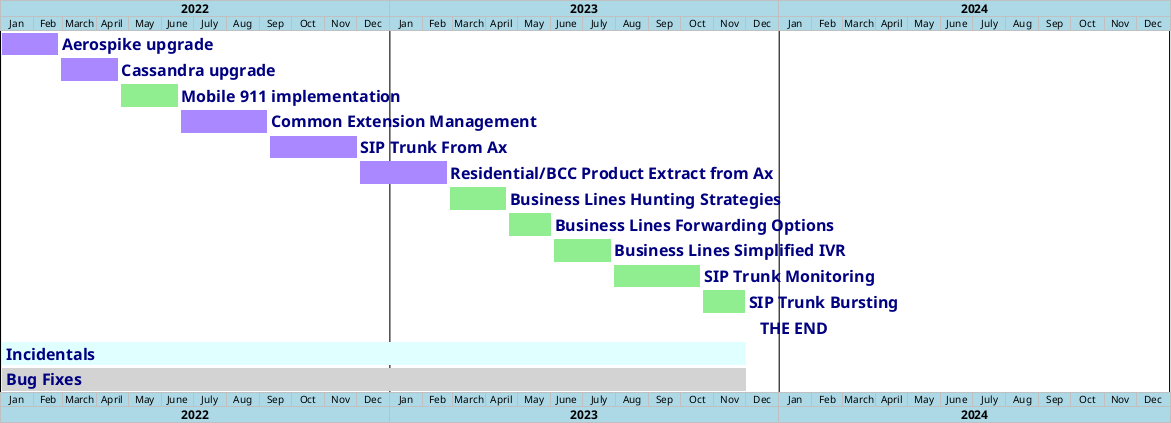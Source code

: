 @startgantt
<style>
    task {
        FontSize 16
        FontStyle bold
        FontColor navy
        BackgroundColor lightyellow
        LineColor black
    }
    timeline {
        BackgroundColor lightblue
    }
    arrow {
        LineColor white
    }
    milestone {
        FontSize 16
    }
</style>
projectscale monthly zoom 1

Project starts 2022-01-01
then [Aerospike upgrade] lasts 8 weeks and is colored in #a8f
then [Cassandra upgrade] lasts 8 weeks and is colored in #a8f
then [Mobile 911 implementation] lasts 8 weeks and is colored in lightgreen
then [Common Extension Management] lasts 12 weeks and is colored in #a8f
then [SIP Trunk From Ax] as [ST From Ax] lasts 12 weeks and is colored in #a8f
then [Residential/BCC Product Extract from Ax] lasts 12 weeks and is colored in #a8f
then [Business Lines Hunting Strategies] as [BL Hunting Strategies] lasts 8 weeks and is colored in lightgreen
then [Business Lines Forwarding Options] as [BL Forwarding Options] lasts 6 weeks and is colored in lightgreen
then [Business Lines Simplified IVR] as [BL Simplified IVR] lasts 8 weeks and is colored in lightgreen
then [SIP Trunk Monitoring] as [ST Monitoring] lasts 12 weeks and is colored in lightgreen
then [SIP Trunk Bursting] as [ST Bursting] lasts 6 weeks and is colored in lightgreen

then [THE END] as [end] lasts 1 day and is colored in #fff

[Incidentals] starts 2022-01-01 and ends after [end]'s end and is colored in lightcyan
[Bug Fixes] starts 2022-01-01 and ends after [end]'s end and is colored in lightgrey

2022-01-01 is colored in black
'2022-04-01 is colored in lightgrey
'2022-07-01 is colored in lightgrey
'2022-10-01 is colored in lightgrey
2023-01-01 is colored in black
'2023-04-01 is colored in lightgrey
'2023-07-01 is colored in lightgrey
'2023-10-01 is colored in lightgrey
2024-01-01 is colored in black
'2024-04-01 is colored in lightgrey
'2024-07-01 is colored in lightgrey
'2024-10-01 is colored in lightgrey
2025-01-01 is colored in black
'2025-04-01 is colored in lightgrey
'2025-07-01 is colored in lightgrey
'2025-10-01 is colored in lightgrey

@endgantt